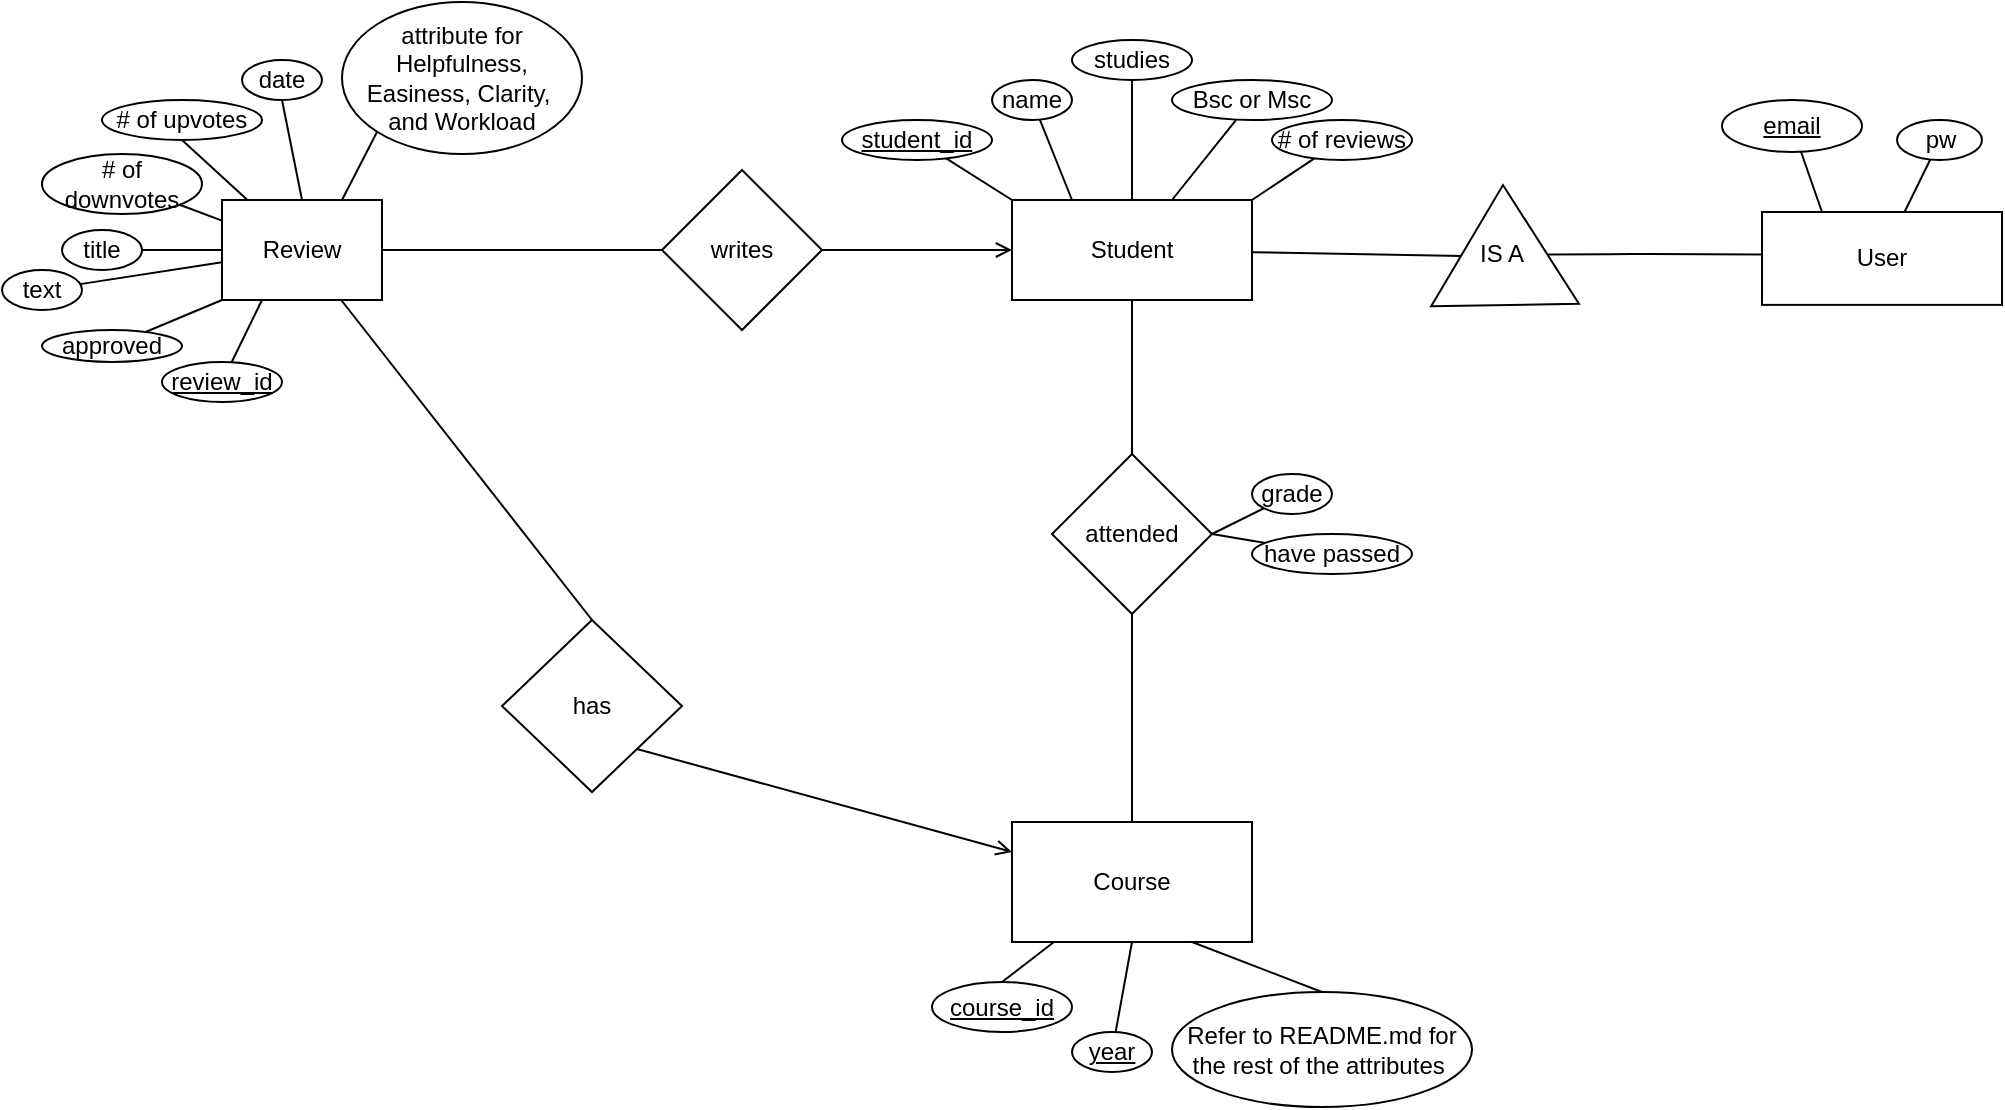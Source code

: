 <mxfile>
    <diagram id="g5-EhBoTdZz0wFmFi2sl" name="Page-1">
        <mxGraphModel dx="736" dy="605" grid="1" gridSize="10" guides="1" tooltips="1" connect="1" arrows="1" fold="1" page="1" pageScale="1" pageWidth="1169" pageHeight="827" math="0" shadow="0">
            <root>
                <mxCell id="0"/>
                <mxCell id="1" parent="0"/>
                <mxCell id="16" value="" style="edgeStyle=none;html=1;endArrow=none;endFill=0;entryX=0.5;entryY=0;entryDx=0;entryDy=0;" parent="1" source="2" target="15" edge="1">
                    <mxGeometry relative="1" as="geometry">
                        <mxPoint x="540" y="620" as="targetPoint"/>
                    </mxGeometry>
                </mxCell>
                <mxCell id="13" style="edgeStyle=none;html=1;endArrow=none;endFill=0;exitX=0.5;exitY=1;exitDx=0;exitDy=0;entryX=0.5;entryY=0;entryDx=0;entryDy=0;" parent="1" source="10" target="2" edge="1">
                    <mxGeometry relative="1" as="geometry">
                        <mxPoint x="780" y="615" as="targetPoint"/>
                    </mxGeometry>
                </mxCell>
                <mxCell id="11" value="" style="edgeStyle=none;html=1;endArrow=none;endFill=0;" parent="1" source="6" target="10" edge="1">
                    <mxGeometry relative="1" as="geometry"/>
                </mxCell>
                <mxCell id="15" value="&lt;u&gt;course_id&lt;/u&gt;" style="ellipse;whiteSpace=wrap;html=1;" parent="1" vertex="1">
                    <mxGeometry x="525" y="595" width="70" height="25" as="geometry"/>
                </mxCell>
                <mxCell id="121" value="" style="edgeStyle=none;html=1;endArrow=none;endFill=0;startArrow=open;startFill=0;" parent="1" source="6" target="120" edge="1">
                    <mxGeometry relative="1" as="geometry"/>
                </mxCell>
                <mxCell id="158" style="edgeStyle=none;html=1;endArrow=none;endFill=0;" parent="1" source="6" edge="1">
                    <mxGeometry relative="1" as="geometry">
                        <mxPoint x="790" y="232" as="targetPoint"/>
                    </mxGeometry>
                </mxCell>
                <mxCell id="6" value="Student" style="whiteSpace=wrap;html=1;" parent="1" vertex="1">
                    <mxGeometry x="565" y="204" width="120" height="50" as="geometry"/>
                </mxCell>
                <mxCell id="10" value="attended" style="rhombus;whiteSpace=wrap;html=1;" parent="1" vertex="1">
                    <mxGeometry x="585" y="331" width="80" height="80" as="geometry"/>
                </mxCell>
                <mxCell id="115" value="" style="edgeStyle=none;html=1;endArrow=none;endFill=0;" parent="1" source="7" target="71" edge="1">
                    <mxGeometry relative="1" as="geometry"/>
                </mxCell>
                <mxCell id="7" value="Review" style="rectangle;whiteSpace=wrap;html=1;" parent="1" vertex="1">
                    <mxGeometry x="170" y="204" width="80" height="50" as="geometry"/>
                </mxCell>
                <mxCell id="29" style="edgeStyle=none;html=1;entryX=0.5;entryY=1;entryDx=0;entryDy=0;endArrow=none;endFill=0;" parent="1" source="21" target="2" edge="1">
                    <mxGeometry relative="1" as="geometry"/>
                </mxCell>
                <mxCell id="175" style="edgeStyle=none;html=1;exitX=0.75;exitY=1;exitDx=0;exitDy=0;entryX=0.5;entryY=0;entryDx=0;entryDy=0;endArrow=none;endFill=0;" edge="1" parent="1" source="2" target="174">
                    <mxGeometry relative="1" as="geometry"/>
                </mxCell>
                <mxCell id="2" value="Course" style="whiteSpace=wrap;html=1;" parent="1" vertex="1">
                    <mxGeometry x="565" y="515" width="120" height="60" as="geometry"/>
                </mxCell>
                <mxCell id="21" value="year" style="ellipse;whiteSpace=wrap;html=1;fontStyle=4" parent="1" vertex="1">
                    <mxGeometry x="595" y="620" width="40" height="20" as="geometry"/>
                </mxCell>
                <mxCell id="40" value="" style="edgeStyle=none;html=1;endArrow=none;endFill=0;" parent="1" source="41" edge="1">
                    <mxGeometry relative="1" as="geometry">
                        <mxPoint x="665.003" y="371" as="targetPoint"/>
                    </mxGeometry>
                </mxCell>
                <mxCell id="41" value="grade" style="ellipse;whiteSpace=wrap;html=1;" parent="1" vertex="1">
                    <mxGeometry x="685" y="341" width="40" height="20" as="geometry"/>
                </mxCell>
                <mxCell id="42" value="" style="edgeStyle=none;html=1;endArrow=none;endFill=0;entryX=1;entryY=0.5;entryDx=0;entryDy=0;" parent="1" source="43" target="10" edge="1">
                    <mxGeometry relative="1" as="geometry">
                        <mxPoint x="675.003" y="421" as="targetPoint"/>
                    </mxGeometry>
                </mxCell>
                <mxCell id="43" value="have passed" style="ellipse;whiteSpace=wrap;html=1;" parent="1" vertex="1">
                    <mxGeometry x="685" y="371" width="80" height="20" as="geometry"/>
                </mxCell>
                <mxCell id="45" style="edgeStyle=none;html=1;entryX=0.25;entryY=0;entryDx=0;entryDy=0;endArrow=none;endFill=0;" parent="1" source="46" target="6" edge="1">
                    <mxGeometry relative="1" as="geometry">
                        <mxPoint x="685" y="164" as="targetPoint"/>
                    </mxGeometry>
                </mxCell>
                <mxCell id="46" value="name" style="ellipse;whiteSpace=wrap;html=1;" parent="1" vertex="1">
                    <mxGeometry x="555" y="144" width="40" height="20" as="geometry"/>
                </mxCell>
                <mxCell id="50" value="" style="edgeStyle=none;html=1;endArrow=none;endFill=0;entryX=0;entryY=0;entryDx=0;entryDy=0;" parent="1" source="49" target="6" edge="1">
                    <mxGeometry relative="1" as="geometry"/>
                </mxCell>
                <mxCell id="49" value="&lt;u&gt;student_id&lt;/u&gt;" style="ellipse;whiteSpace=wrap;html=1;" parent="1" vertex="1">
                    <mxGeometry x="480" y="164" width="75" height="20" as="geometry"/>
                </mxCell>
                <mxCell id="64" style="edgeStyle=none;html=1;exitX=0.5;exitY=1;exitDx=0;exitDy=0;endArrow=none;endFill=0;" parent="1" source="53" target="6" edge="1">
                    <mxGeometry relative="1" as="geometry"/>
                </mxCell>
                <mxCell id="53" value="studies" style="ellipse;whiteSpace=wrap;html=1;" parent="1" vertex="1">
                    <mxGeometry x="595" y="124" width="60" height="20" as="geometry"/>
                </mxCell>
                <mxCell id="55" value="" style="edgeStyle=none;html=1;endArrow=none;endFill=0;" parent="1" source="54" target="6" edge="1">
                    <mxGeometry relative="1" as="geometry"/>
                </mxCell>
                <mxCell id="54" value="Bsc or Msc" style="ellipse;whiteSpace=wrap;html=1;" parent="1" vertex="1">
                    <mxGeometry x="645" y="144" width="80" height="20" as="geometry"/>
                </mxCell>
                <mxCell id="60" style="edgeStyle=none;html=1;entryX=1;entryY=0;entryDx=0;entryDy=0;endArrow=none;endFill=0;" parent="1" source="57" target="6" edge="1">
                    <mxGeometry relative="1" as="geometry"/>
                </mxCell>
                <mxCell id="57" value="# of reviews" style="ellipse;whiteSpace=wrap;html=1;" parent="1" vertex="1">
                    <mxGeometry x="695" y="164" width="70" height="20" as="geometry"/>
                </mxCell>
                <mxCell id="63" style="edgeStyle=none;html=1;exitX=0.5;exitY=1;exitDx=0;exitDy=0;endArrow=none;endFill=0;" parent="1" source="62" target="7" edge="1">
                    <mxGeometry relative="1" as="geometry"/>
                </mxCell>
                <mxCell id="62" value="# of upvotes" style="ellipse;whiteSpace=wrap;html=1;" parent="1" vertex="1">
                    <mxGeometry x="110" y="154" width="80" height="20" as="geometry"/>
                </mxCell>
                <mxCell id="66" style="edgeStyle=none;html=1;endArrow=none;endFill=0;" parent="1" source="65" target="7" edge="1">
                    <mxGeometry relative="1" as="geometry"/>
                </mxCell>
                <mxCell id="65" value="# of downvotes" style="ellipse;whiteSpace=wrap;html=1;" parent="1" vertex="1">
                    <mxGeometry x="80" y="181" width="80" height="30" as="geometry"/>
                </mxCell>
                <mxCell id="73" style="edgeStyle=none;html=1;endArrow=none;endFill=0;entryX=0;entryY=0.5;entryDx=0;entryDy=0;" parent="1" source="68" target="7" edge="1">
                    <mxGeometry relative="1" as="geometry">
                        <mxPoint x="170" y="240" as="targetPoint"/>
                    </mxGeometry>
                </mxCell>
                <mxCell id="68" value="title" style="ellipse;whiteSpace=wrap;html=1;" parent="1" vertex="1">
                    <mxGeometry x="90" y="219" width="40" height="20" as="geometry"/>
                </mxCell>
                <mxCell id="71" value="text" style="ellipse;whiteSpace=wrap;html=1;" parent="1" vertex="1">
                    <mxGeometry x="60" y="239" width="40" height="20" as="geometry"/>
                </mxCell>
                <mxCell id="89" style="edgeStyle=none;html=1;exitX=0.5;exitY=1;exitDx=0;exitDy=0;endArrow=none;endFill=0;entryX=0.5;entryY=0;entryDx=0;entryDy=0;" parent="1" source="90" target="7" edge="1">
                    <mxGeometry relative="1" as="geometry">
                        <mxPoint x="320" y="274" as="targetPoint"/>
                    </mxGeometry>
                </mxCell>
                <mxCell id="90" value="date" style="ellipse;whiteSpace=wrap;html=1;" parent="1" vertex="1">
                    <mxGeometry x="180" y="134" width="40" height="20" as="geometry"/>
                </mxCell>
                <mxCell id="122" style="edgeStyle=none;html=1;entryX=1;entryY=0.5;entryDx=0;entryDy=0;endArrow=none;endFill=0;startArrow=none;startFill=0;" parent="1" source="120" target="7" edge="1">
                    <mxGeometry relative="1" as="geometry"/>
                </mxCell>
                <mxCell id="120" value="writes" style="rhombus;whiteSpace=wrap;html=1;" parent="1" vertex="1">
                    <mxGeometry x="390" y="189" width="80" height="80" as="geometry"/>
                </mxCell>
                <mxCell id="128" style="edgeStyle=none;html=1;exitX=0.5;exitY=0;exitDx=0;exitDy=0;startArrow=none;startFill=0;endArrow=none;endFill=0;" parent="1" source="123" target="7" edge="1">
                    <mxGeometry relative="1" as="geometry"/>
                </mxCell>
                <mxCell id="173" style="edgeStyle=none;html=1;exitX=1;exitY=1;exitDx=0;exitDy=0;entryX=0;entryY=0.25;entryDx=0;entryDy=0;endArrow=open;endFill=0;" parent="1" source="123" target="2" edge="1">
                    <mxGeometry relative="1" as="geometry"/>
                </mxCell>
                <mxCell id="123" value="has" style="rhombus;whiteSpace=wrap;html=1;" parent="1" vertex="1">
                    <mxGeometry x="310" y="414" width="90" height="86" as="geometry"/>
                </mxCell>
                <mxCell id="127" style="edgeStyle=none;html=1;exitX=0;exitY=1;exitDx=0;exitDy=0;startArrow=none;startFill=0;endArrow=none;endFill=0;entryX=0.75;entryY=0;entryDx=0;entryDy=0;" parent="1" source="126" target="7" edge="1">
                    <mxGeometry relative="1" as="geometry">
                        <mxPoint x="250" y="204" as="targetPoint"/>
                    </mxGeometry>
                </mxCell>
                <mxCell id="126" value="attribute for Helpfulness, Easiness, Clarity,&amp;nbsp; and Workload" style="ellipse;whiteSpace=wrap;html=1;" parent="1" vertex="1">
                    <mxGeometry x="230" y="105" width="120" height="76" as="geometry"/>
                </mxCell>
                <mxCell id="137" style="edgeStyle=none;html=1;entryX=0.25;entryY=1;entryDx=0;entryDy=0;endArrow=none;endFill=0;" parent="1" source="136" target="7" edge="1">
                    <mxGeometry relative="1" as="geometry"/>
                </mxCell>
                <mxCell id="136" value="&lt;u&gt;review_id&lt;/u&gt;" style="ellipse;whiteSpace=wrap;html=1;" parent="1" vertex="1">
                    <mxGeometry x="140" y="285" width="60" height="20" as="geometry"/>
                </mxCell>
                <mxCell id="145" style="edgeStyle=none;html=1;entryX=0;entryY=1;entryDx=0;entryDy=0;endArrow=none;endFill=0;" parent="1" source="144" target="7" edge="1">
                    <mxGeometry relative="1" as="geometry"/>
                </mxCell>
                <mxCell id="144" value="approved" style="ellipse;whiteSpace=wrap;html=1;" parent="1" vertex="1">
                    <mxGeometry x="80" y="269" width="70" height="16" as="geometry"/>
                </mxCell>
                <mxCell id="155" value="" style="group;rotation=0;" parent="1" vertex="1" connectable="0">
                    <mxGeometry x="770" y="198.59" width="81.03" height="56.69" as="geometry"/>
                </mxCell>
                <mxCell id="153" value="" style="triangle;whiteSpace=wrap;html=1;rotation=-91;" parent="155" vertex="1">
                    <mxGeometry x="11" y="-9" width="59.996" height="73.879" as="geometry"/>
                </mxCell>
                <mxCell id="156" value="IS A" style="text;html=1;strokeColor=none;fillColor=none;align=center;verticalAlign=middle;whiteSpace=wrap;rounded=0;rotation=0;" parent="155" vertex="1">
                    <mxGeometry x="10" y="19" width="59.996" height="27.705" as="geometry"/>
                </mxCell>
                <mxCell id="169" value="" style="edgeStyle=none;html=1;endArrow=none;endFill=0;exitX=0;exitY=0.458;exitDx=0;exitDy=0;exitPerimeter=0;" parent="1" source="157" edge="1">
                    <mxGeometry relative="1" as="geometry">
                        <mxPoint x="933" y="232" as="sourcePoint"/>
                        <mxPoint x="832.996" y="231.253" as="targetPoint"/>
                        <Array as="points">
                            <mxPoint x="873" y="231"/>
                        </Array>
                    </mxGeometry>
                </mxCell>
                <mxCell id="157" value="User" style="whiteSpace=wrap;html=1;" parent="1" vertex="1">
                    <mxGeometry x="940" y="210" width="120" height="46.44" as="geometry"/>
                </mxCell>
                <mxCell id="161" value="" style="edgeStyle=none;html=1;endArrow=none;endFill=0;" parent="1" source="160" target="157" edge="1">
                    <mxGeometry relative="1" as="geometry"/>
                </mxCell>
                <mxCell id="160" value="pw" style="ellipse;whiteSpace=wrap;html=1;" parent="1" vertex="1">
                    <mxGeometry x="1007.5" y="164" width="42.5" height="20" as="geometry"/>
                </mxCell>
                <mxCell id="165" style="edgeStyle=none;html=1;entryX=0.25;entryY=0;entryDx=0;entryDy=0;endArrow=none;endFill=0;" parent="1" source="162" target="157" edge="1">
                    <mxGeometry relative="1" as="geometry"/>
                </mxCell>
                <mxCell id="162" value="&lt;u&gt;email&lt;/u&gt;" style="ellipse;whiteSpace=wrap;html=1;" parent="1" vertex="1">
                    <mxGeometry x="920" y="154" width="70" height="26" as="geometry"/>
                </mxCell>
                <mxCell id="174" value="Refer to README.md for the rest of the attributes&amp;nbsp;" style="ellipse;whiteSpace=wrap;html=1;" vertex="1" parent="1">
                    <mxGeometry x="645" y="600" width="150" height="57.5" as="geometry"/>
                </mxCell>
            </root>
        </mxGraphModel>
    </diagram>
</mxfile>